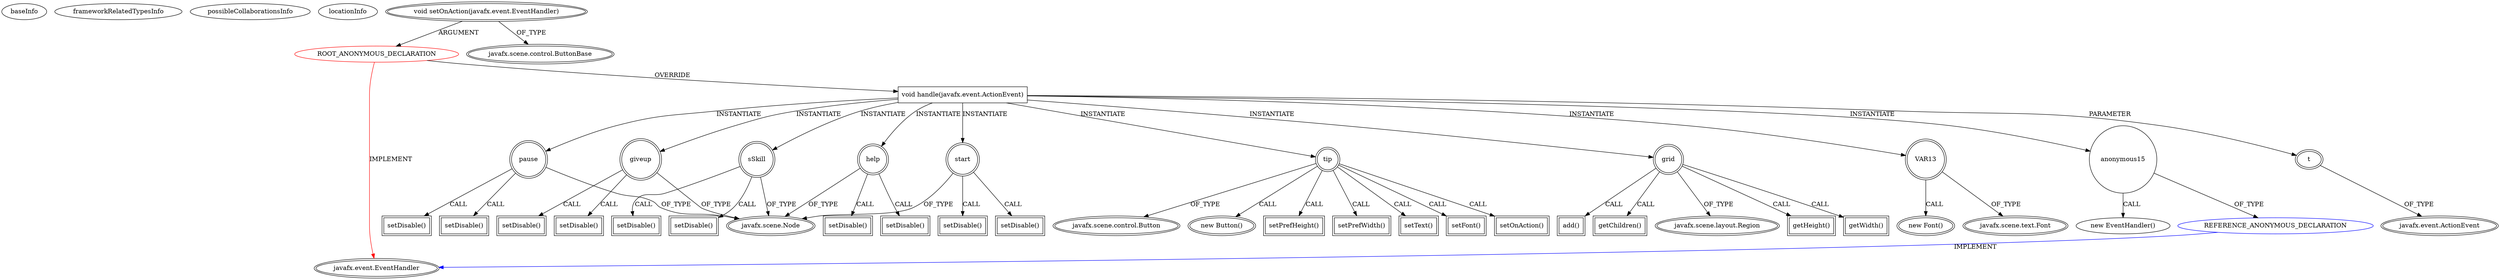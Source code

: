 digraph {
baseInfo[graphId=2349,category="extension_graph",isAnonymous=true,possibleRelation=true]
frameworkRelatedTypesInfo[0="javafx.event.EventHandler"]
possibleCollaborationsInfo[0="2349~OVERRIDING_METHOD_DECLARATION-INSTANTIATION-~javafx.event.EventHandler ~javafx.event.EventHandler ~true~true"]
locationInfo[projectName="davelet-InternationalChess-JavaFX2",filePath="/davelet-InternationalChess-JavaFX2/InternationalChess-JavaFX2-master/src/cn/davelet/internationalchess/InternationalChess.java",contextSignature="void start(javafx.stage.Stage)",graphId="2349"]
0[label="ROOT_ANONYMOUS_DECLARATION",vertexType="ROOT_ANONYMOUS_DECLARATION",isFrameworkType=false,color=red]
1[label="javafx.event.EventHandler",vertexType="FRAMEWORK_INTERFACE_TYPE",isFrameworkType=true,peripheries=2]
2[label="void setOnAction(javafx.event.EventHandler)",vertexType="OUTSIDE_CALL",isFrameworkType=true,peripheries=2]
3[label="javafx.scene.control.ButtonBase",vertexType="FRAMEWORK_CLASS_TYPE",isFrameworkType=true,peripheries=2]
4[label="void handle(javafx.event.ActionEvent)",vertexType="OVERRIDING_METHOD_DECLARATION",isFrameworkType=false,shape=box]
5[label="t",vertexType="PARAMETER_DECLARATION",isFrameworkType=true,peripheries=2]
6[label="javafx.event.ActionEvent",vertexType="FRAMEWORK_CLASS_TYPE",isFrameworkType=true,peripheries=2]
7[label="start",vertexType="VARIABLE_EXPRESION",isFrameworkType=true,peripheries=2,shape=circle]
9[label="javafx.scene.Node",vertexType="FRAMEWORK_CLASS_TYPE",isFrameworkType=true,peripheries=2]
8[label="setDisable()",vertexType="INSIDE_CALL",isFrameworkType=true,peripheries=2,shape=box]
10[label="pause",vertexType="VARIABLE_EXPRESION",isFrameworkType=true,peripheries=2,shape=circle]
11[label="setDisable()",vertexType="INSIDE_CALL",isFrameworkType=true,peripheries=2,shape=box]
13[label="giveup",vertexType="VARIABLE_EXPRESION",isFrameworkType=true,peripheries=2,shape=circle]
14[label="setDisable()",vertexType="INSIDE_CALL",isFrameworkType=true,peripheries=2,shape=box]
16[label="sSkill",vertexType="VARIABLE_EXPRESION",isFrameworkType=true,peripheries=2,shape=circle]
17[label="setDisable()",vertexType="INSIDE_CALL",isFrameworkType=true,peripheries=2,shape=box]
20[label="tip",vertexType="VARIABLE_EXPRESION",isFrameworkType=true,peripheries=2,shape=circle]
21[label="javafx.scene.control.Button",vertexType="FRAMEWORK_CLASS_TYPE",isFrameworkType=true,peripheries=2]
19[label="new Button()",vertexType="CONSTRUCTOR_CALL",isFrameworkType=true,peripheries=2]
23[label="setPrefHeight()",vertexType="INSIDE_CALL",isFrameworkType=true,peripheries=2,shape=box]
24[label="grid",vertexType="VARIABLE_EXPRESION",isFrameworkType=true,peripheries=2,shape=circle]
26[label="javafx.scene.layout.Region",vertexType="FRAMEWORK_CLASS_TYPE",isFrameworkType=true,peripheries=2]
25[label="getHeight()",vertexType="INSIDE_CALL",isFrameworkType=true,peripheries=2,shape=box]
28[label="setPrefWidth()",vertexType="INSIDE_CALL",isFrameworkType=true,peripheries=2,shape=box]
30[label="getWidth()",vertexType="INSIDE_CALL",isFrameworkType=true,peripheries=2,shape=box]
32[label="add()",vertexType="INSIDE_CALL",isFrameworkType=true,peripheries=2,shape=box]
33[label="help",vertexType="VARIABLE_EXPRESION",isFrameworkType=true,peripheries=2,shape=circle]
34[label="setDisable()",vertexType="INSIDE_CALL",isFrameworkType=true,peripheries=2,shape=box]
37[label="setText()",vertexType="INSIDE_CALL",isFrameworkType=true,peripheries=2,shape=box]
39[label="setFont()",vertexType="INSIDE_CALL",isFrameworkType=true,peripheries=2,shape=box]
41[label="VAR13",vertexType="VARIABLE_EXPRESION",isFrameworkType=true,peripheries=2,shape=circle]
42[label="javafx.scene.text.Font",vertexType="FRAMEWORK_CLASS_TYPE",isFrameworkType=true,peripheries=2]
40[label="new Font()",vertexType="CONSTRUCTOR_CALL",isFrameworkType=true,peripheries=2]
44[label="setOnAction()",vertexType="INSIDE_CALL",isFrameworkType=true,peripheries=2,shape=box]
46[label="anonymous15",vertexType="VARIABLE_EXPRESION",isFrameworkType=false,shape=circle]
47[label="REFERENCE_ANONYMOUS_DECLARATION",vertexType="REFERENCE_ANONYMOUS_DECLARATION",isFrameworkType=false,color=blue]
45[label="new EventHandler()",vertexType="CONSTRUCTOR_CALL",isFrameworkType=false]
50[label="getChildren()",vertexType="INSIDE_CALL",isFrameworkType=true,peripheries=2,shape=box]
52[label="setDisable()",vertexType="INSIDE_CALL",isFrameworkType=true,peripheries=2,shape=box]
54[label="setDisable()",vertexType="INSIDE_CALL",isFrameworkType=true,peripheries=2,shape=box]
56[label="setDisable()",vertexType="INSIDE_CALL",isFrameworkType=true,peripheries=2,shape=box]
58[label="setDisable()",vertexType="INSIDE_CALL",isFrameworkType=true,peripheries=2,shape=box]
60[label="setDisable()",vertexType="INSIDE_CALL",isFrameworkType=true,peripheries=2,shape=box]
0->1[label="IMPLEMENT",color=red]
2->0[label="ARGUMENT"]
2->3[label="OF_TYPE"]
0->4[label="OVERRIDE"]
5->6[label="OF_TYPE"]
4->5[label="PARAMETER"]
4->7[label="INSTANTIATE"]
7->9[label="OF_TYPE"]
7->8[label="CALL"]
4->10[label="INSTANTIATE"]
10->9[label="OF_TYPE"]
10->11[label="CALL"]
4->13[label="INSTANTIATE"]
13->9[label="OF_TYPE"]
13->14[label="CALL"]
4->16[label="INSTANTIATE"]
16->9[label="OF_TYPE"]
16->17[label="CALL"]
4->20[label="INSTANTIATE"]
20->21[label="OF_TYPE"]
20->19[label="CALL"]
20->23[label="CALL"]
4->24[label="INSTANTIATE"]
24->26[label="OF_TYPE"]
24->25[label="CALL"]
20->28[label="CALL"]
24->30[label="CALL"]
24->32[label="CALL"]
4->33[label="INSTANTIATE"]
33->9[label="OF_TYPE"]
33->34[label="CALL"]
20->37[label="CALL"]
20->39[label="CALL"]
4->41[label="INSTANTIATE"]
41->42[label="OF_TYPE"]
41->40[label="CALL"]
20->44[label="CALL"]
4->46[label="INSTANTIATE"]
47->1[label="IMPLEMENT",color=blue]
46->47[label="OF_TYPE"]
46->45[label="CALL"]
24->50[label="CALL"]
33->52[label="CALL"]
7->54[label="CALL"]
10->56[label="CALL"]
13->58[label="CALL"]
16->60[label="CALL"]
}
